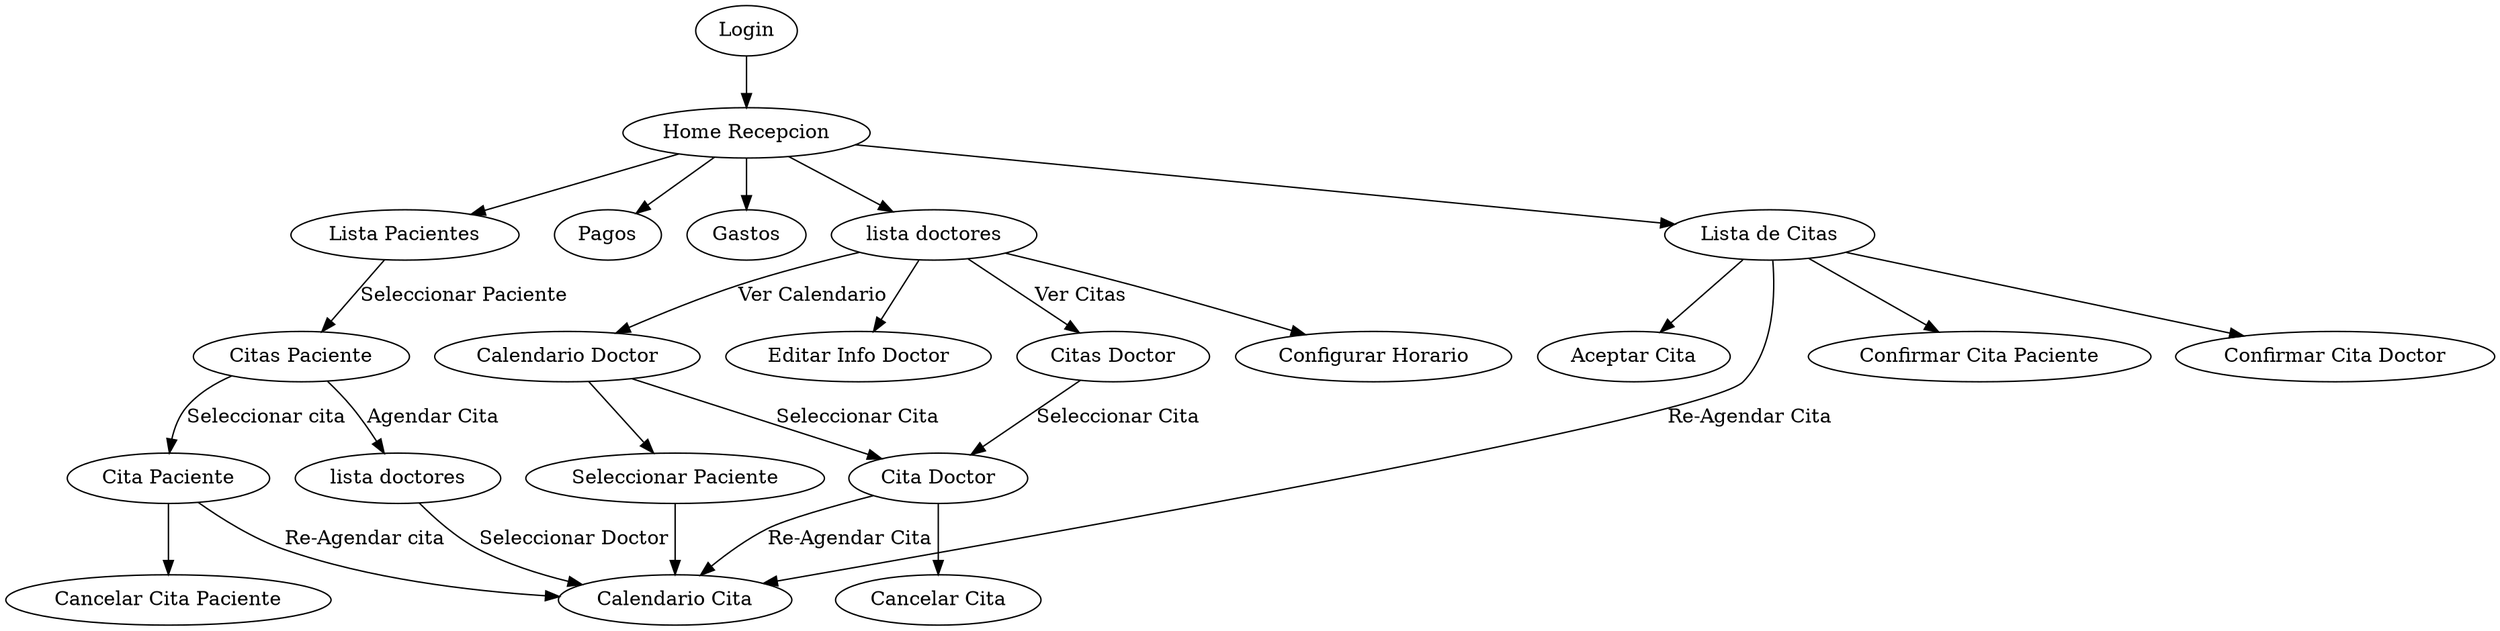 digraph G {
  
 
 lista_doctores [label="lista doctores"];
 "Home Recepcion" -> "Pagos"
 "Home Recepcion" -> "Gastos"

 


  lista_doctores_paciente [label="lista doctores"];
  "Login" -> "Home Recepcion"
   "Home Recepcion" -> "Lista Pacientes"
  "Home Recepcion" -> lista_doctores
  lista_doctores -> "Calendario Doctor" [label="Ver Calendario"]
  lista_doctores -> "Editar Info Doctor"
  "Calendario Doctor" -> "Cita Doctor" [label="Seleccionar Cita"]
  "Calendario Doctor" -> "Seleccionar Paciente"
  "Seleccionar Paciente" -> "Calendario Cita";

  lista_doctores -> "Configurar Horario" 
  lista_doctores -> "Citas Doctor" [label="Ver Citas"]

  "Cita Doctor"-> "Cancelar Cita"
  "Cita Doctor"-> "Calendario Cita" [label="Re-Agendar Cita"]

 
  "Citas Doctor" -> "Cita Doctor" [label="Seleccionar Cita"]
  "Lista Pacientes" -> "Citas Paciente" [label="Seleccionar Paciente"]
  "Citas Paciente" -> "Cita Paciente" [label="Seleccionar cita"]
  "Citas Paciente" -> lista_doctores_paciente [label="Agendar Cita"];

  "Cita Paciente" -> "Cancelar Cita Paciente"
  "Cita Paciente" -> "Calendario Cita" [label="Re-Agendar cita"]
  lista_doctores_paciente -> "Calendario Cita" [label="Seleccionar Doctor"] 
 "Home Recepcion" -> "Lista de Citas"
 "Lista de Citas" -> "Confirmar Cita Paciente"
 "Lista de Citas" -> "Confirmar Cita Doctor"
 "Lista de Citas" -> "Aceptar Cita"
 "Lista de Citas" -> "Calendario Cita" [label="Re-Agendar Cita"]
}
